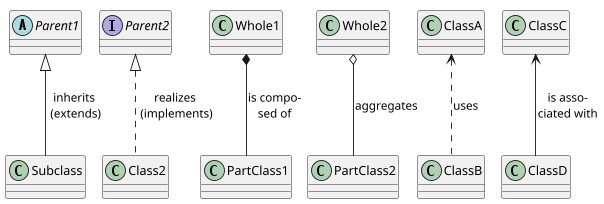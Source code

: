 @startuml
!pragma layout smetana
'https://plantuml.com/class-diagram

scale 0.9

abstract class Parent1
Parent1 <|--- Subclass    : inherits\n (extends)

interface Parent2
Parent2 <|... Class2      : realizes\n (implements)

Whole1  *---  PartClass1  : is compo-\nsed of

Whole2  o---  PartClass2  : aggregates

ClassA  <...  ClassB      : uses

ClassC  <---  ClassD      : is asso-\nciated with

@enduml